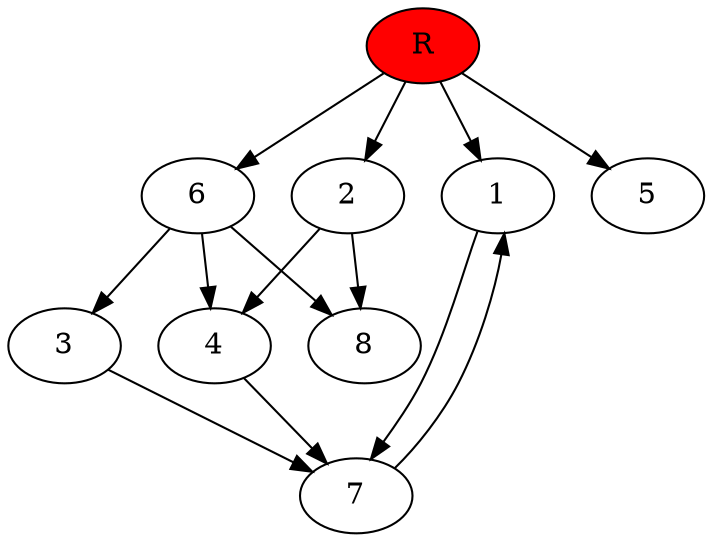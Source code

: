 digraph prb23799 {
	1
	2
	3
	4
	5
	6
	7
	8
	R [fillcolor="#ff0000" style=filled]
	1 -> 7
	2 -> 4
	2 -> 8
	3 -> 7
	4 -> 7
	6 -> 3
	6 -> 4
	6 -> 8
	7 -> 1
	R -> 1
	R -> 2
	R -> 5
	R -> 6
}
